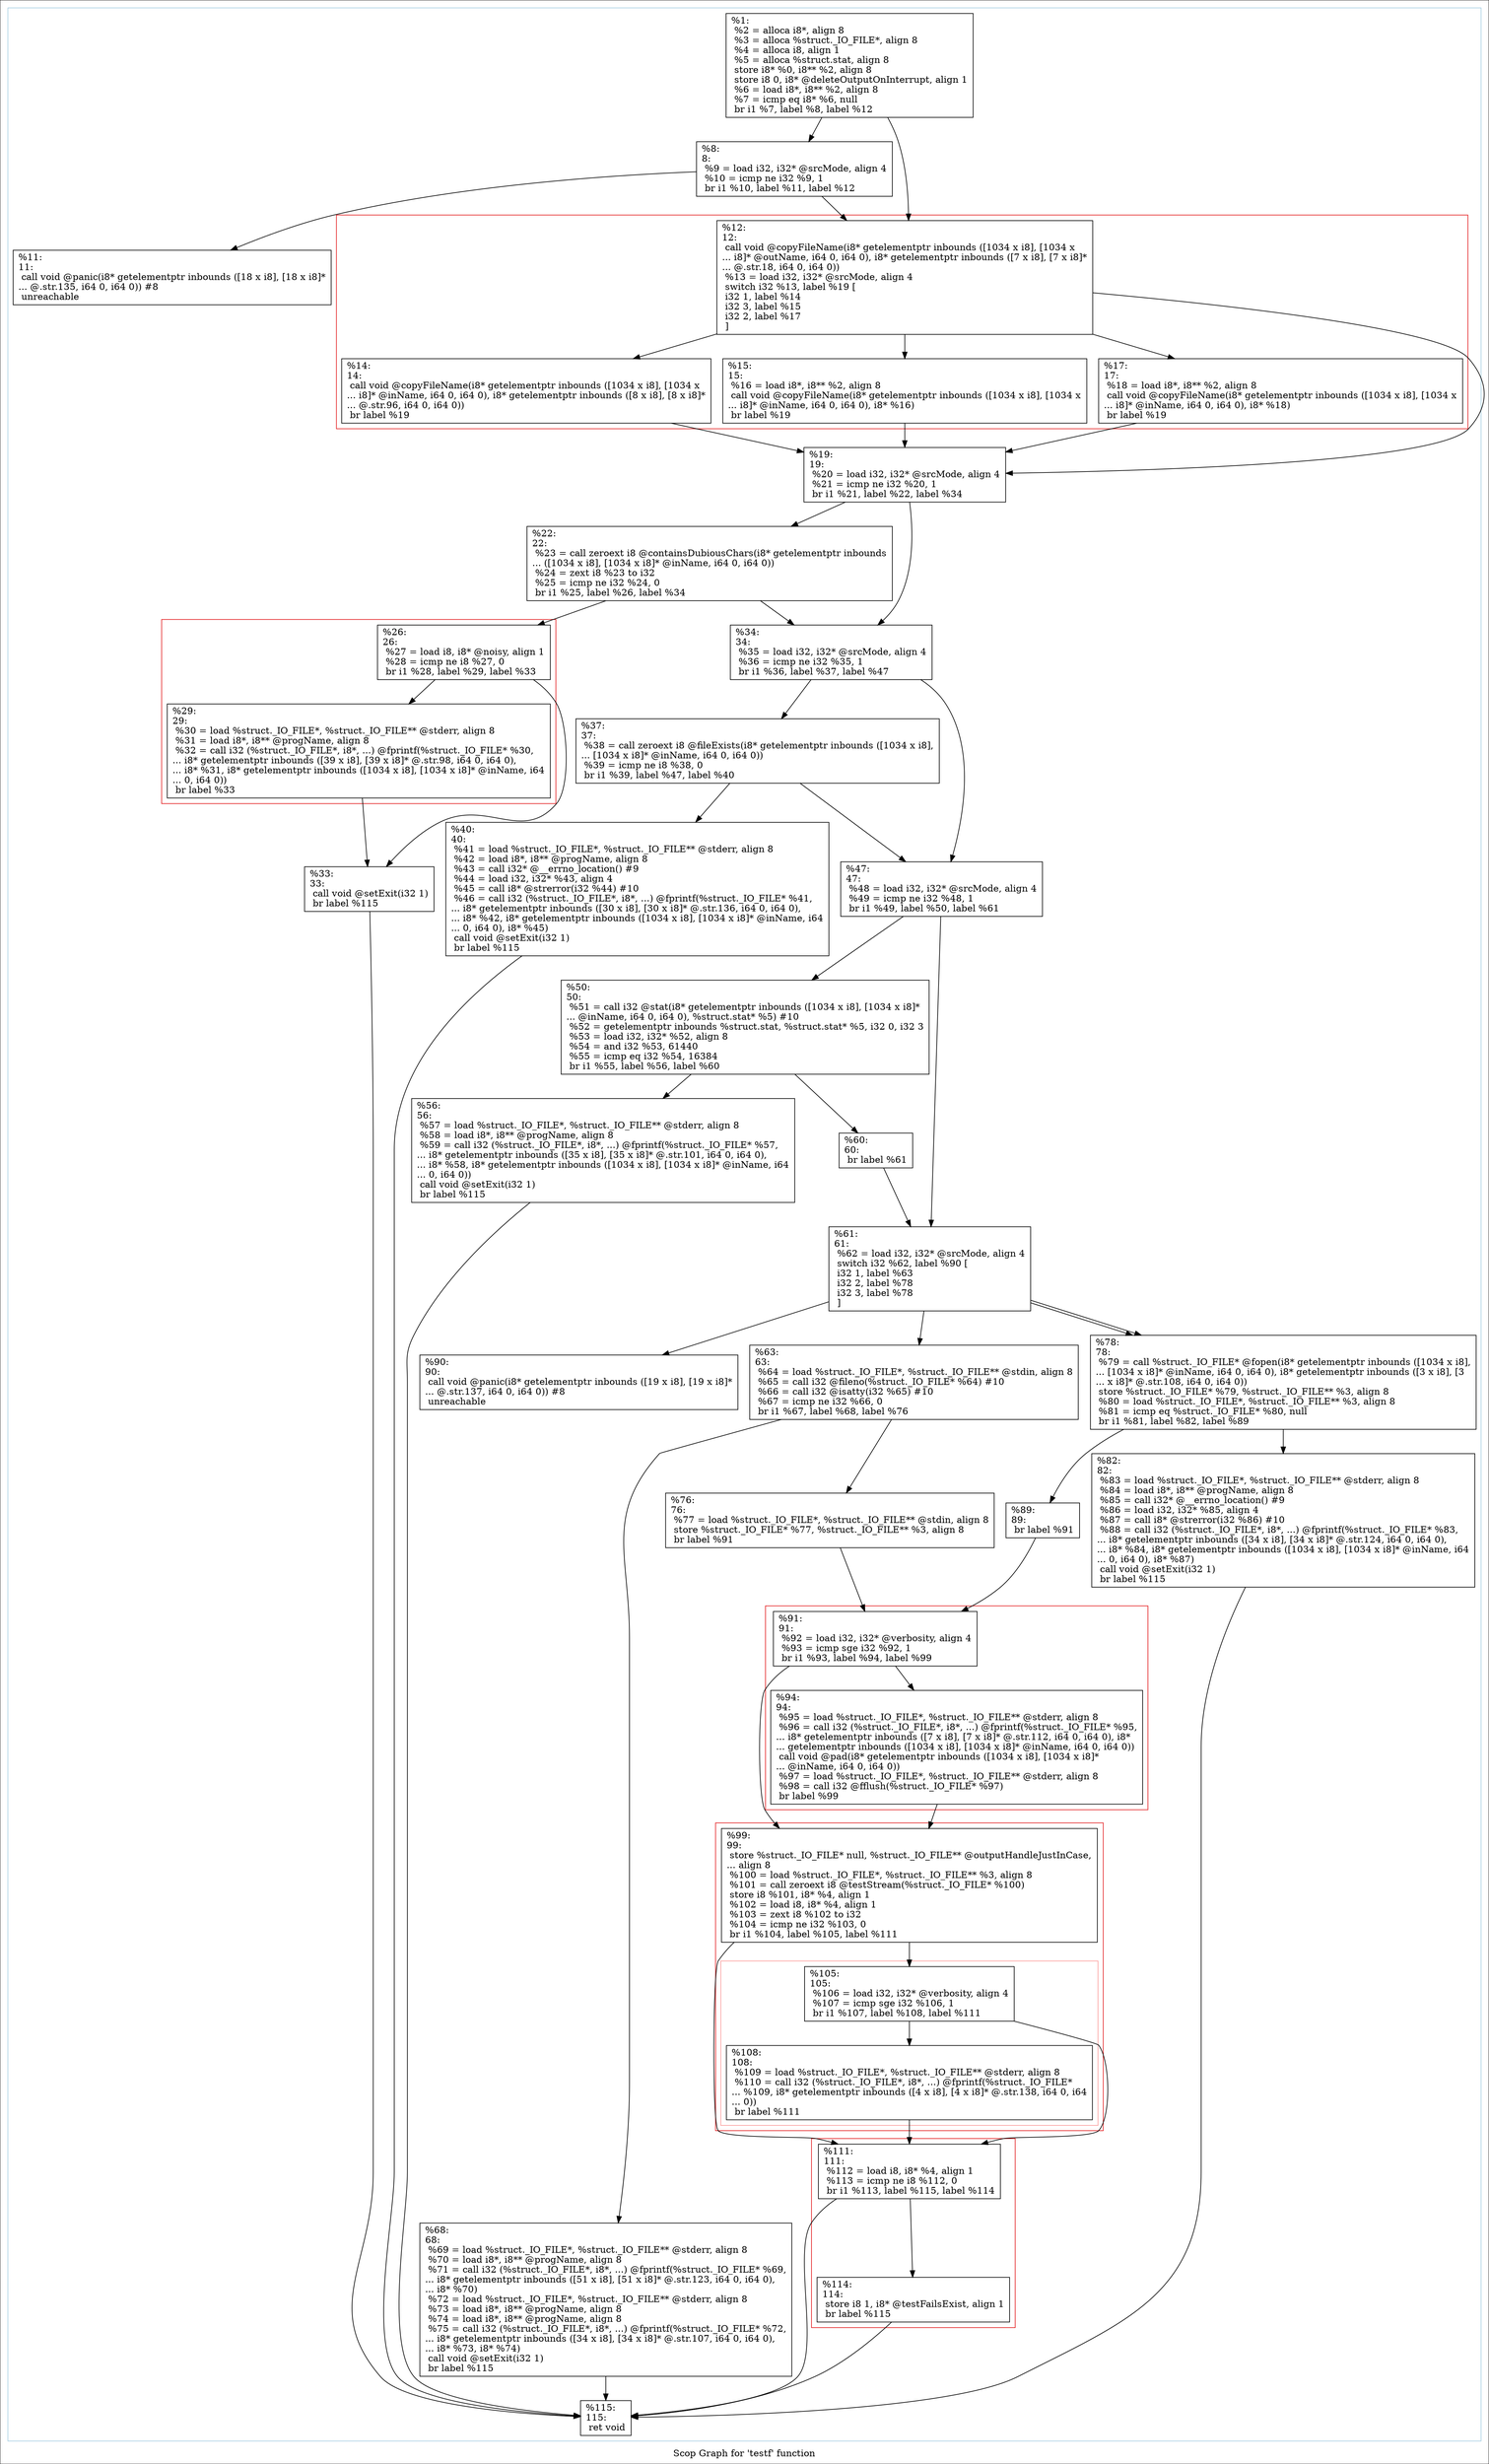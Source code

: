 digraph "Scop Graph for 'testf' function" {
	label="Scop Graph for 'testf' function";

	Node0x2806e30 [shape=record,label="{%1:\l  %2 = alloca i8*, align 8\l  %3 = alloca %struct._IO_FILE*, align 8\l  %4 = alloca i8, align 1\l  %5 = alloca %struct.stat, align 8\l  store i8* %0, i8** %2, align 8\l  store i8 0, i8* @deleteOutputOnInterrupt, align 1\l  %6 = load i8*, i8** %2, align 8\l  %7 = icmp eq i8* %6, null\l  br i1 %7, label %8, label %12\l}"];
	Node0x2806e30 -> Node0x28c8d70;
	Node0x2806e30 -> Node0x27c9d50;
	Node0x28c8d70 [shape=record,label="{%8:\l8:                                                \l  %9 = load i32, i32* @srcMode, align 4\l  %10 = icmp ne i32 %9, 1\l  br i1 %10, label %11, label %12\l}"];
	Node0x28c8d70 -> Node0x28d6190;
	Node0x28c8d70 -> Node0x27c9d50;
	Node0x28d6190 [shape=record,label="{%11:\l11:                                               \l  call void @panic(i8* getelementptr inbounds ([18 x i8], [18 x i8]*\l... @.str.135, i64 0, i64 0)) #8\l  unreachable\l}"];
	Node0x27c9d50 [shape=record,label="{%12:\l12:                                               \l  call void @copyFileName(i8* getelementptr inbounds ([1034 x i8], [1034 x\l... i8]* @outName, i64 0, i64 0), i8* getelementptr inbounds ([7 x i8], [7 x i8]*\l... @.str.18, i64 0, i64 0))\l  %13 = load i32, i32* @srcMode, align 4\l  switch i32 %13, label %19 [\l    i32 1, label %14\l    i32 3, label %15\l    i32 2, label %17\l  ]\l}"];
	Node0x27c9d50 -> Node0x2786360;
	Node0x27c9d50 -> Node0x2836510;
	Node0x27c9d50 -> Node0x2790790;
	Node0x27c9d50 -> Node0x2813df0;
	Node0x2786360 [shape=record,label="{%19:\l19:                                               \l  %20 = load i32, i32* @srcMode, align 4\l  %21 = icmp ne i32 %20, 1\l  br i1 %21, label %22, label %34\l}"];
	Node0x2786360 -> Node0x2813380;
	Node0x2786360 -> Node0x28c88b0;
	Node0x2813380 [shape=record,label="{%22:\l22:                                               \l  %23 = call zeroext i8 @containsDubiousChars(i8* getelementptr inbounds\l... ([1034 x i8], [1034 x i8]* @inName, i64 0, i64 0))\l  %24 = zext i8 %23 to i32\l  %25 = icmp ne i32 %24, 0\l  br i1 %25, label %26, label %34\l}"];
	Node0x2813380 -> Node0x258f0c0;
	Node0x2813380 -> Node0x28c88b0;
	Node0x258f0c0 [shape=record,label="{%26:\l26:                                               \l  %27 = load i8, i8* @noisy, align 1\l  %28 = icmp ne i8 %27, 0\l  br i1 %28, label %29, label %33\l}"];
	Node0x258f0c0 -> Node0x2842bd0;
	Node0x258f0c0 -> Node0x2784380;
	Node0x2842bd0 [shape=record,label="{%29:\l29:                                               \l  %30 = load %struct._IO_FILE*, %struct._IO_FILE** @stderr, align 8\l  %31 = load i8*, i8** @progName, align 8\l  %32 = call i32 (%struct._IO_FILE*, i8*, ...) @fprintf(%struct._IO_FILE* %30,\l... i8* getelementptr inbounds ([39 x i8], [39 x i8]* @.str.98, i64 0, i64 0),\l... i8* %31, i8* getelementptr inbounds ([1034 x i8], [1034 x i8]* @inName, i64\l... 0, i64 0))\l  br label %33\l}"];
	Node0x2842bd0 -> Node0x2784380;
	Node0x2784380 [shape=record,label="{%33:\l33:                                               \l  call void @setExit(i32 1)\l  br label %115\l}"];
	Node0x2784380 -> Node0x2832ac0;
	Node0x2832ac0 [shape=record,label="{%115:\l115:                                              \l  ret void\l}"];
	Node0x28c88b0 [shape=record,label="{%34:\l34:                                               \l  %35 = load i32, i32* @srcMode, align 4\l  %36 = icmp ne i32 %35, 1\l  br i1 %36, label %37, label %47\l}"];
	Node0x28c88b0 -> Node0x25f1db0;
	Node0x28c88b0 -> Node0x284fcf0;
	Node0x25f1db0 [shape=record,label="{%37:\l37:                                               \l  %38 = call zeroext i8 @fileExists(i8* getelementptr inbounds ([1034 x i8],\l... [1034 x i8]* @inName, i64 0, i64 0))\l  %39 = icmp ne i8 %38, 0\l  br i1 %39, label %47, label %40\l}"];
	Node0x25f1db0 -> Node0x284fcf0;
	Node0x25f1db0 -> Node0x286ed50;
	Node0x284fcf0 [shape=record,label="{%47:\l47:                                               \l  %48 = load i32, i32* @srcMode, align 4\l  %49 = icmp ne i32 %48, 1\l  br i1 %49, label %50, label %61\l}"];
	Node0x284fcf0 -> Node0x28c7780;
	Node0x284fcf0 -> Node0x2852160;
	Node0x28c7780 [shape=record,label="{%50:\l50:                                               \l  %51 = call i32 @stat(i8* getelementptr inbounds ([1034 x i8], [1034 x i8]*\l... @inName, i64 0, i64 0), %struct.stat* %5) #10\l  %52 = getelementptr inbounds %struct.stat, %struct.stat* %5, i32 0, i32 3\l  %53 = load i32, i32* %52, align 8\l  %54 = and i32 %53, 61440\l  %55 = icmp eq i32 %54, 16384\l  br i1 %55, label %56, label %60\l}"];
	Node0x28c7780 -> Node0x27cca40;
	Node0x28c7780 -> Node0x28db520;
	Node0x27cca40 [shape=record,label="{%56:\l56:                                               \l  %57 = load %struct._IO_FILE*, %struct._IO_FILE** @stderr, align 8\l  %58 = load i8*, i8** @progName, align 8\l  %59 = call i32 (%struct._IO_FILE*, i8*, ...) @fprintf(%struct._IO_FILE* %57,\l... i8* getelementptr inbounds ([35 x i8], [35 x i8]* @.str.101, i64 0, i64 0),\l... i8* %58, i8* getelementptr inbounds ([1034 x i8], [1034 x i8]* @inName, i64\l... 0, i64 0))\l  call void @setExit(i32 1)\l  br label %115\l}"];
	Node0x27cca40 -> Node0x2832ac0;
	Node0x28db520 [shape=record,label="{%60:\l60:                                               \l  br label %61\l}"];
	Node0x28db520 -> Node0x2852160;
	Node0x2852160 [shape=record,label="{%61:\l61:                                               \l  %62 = load i32, i32* @srcMode, align 4\l  switch i32 %62, label %90 [\l    i32 1, label %63\l    i32 2, label %78\l    i32 3, label %78\l  ]\l}"];
	Node0x2852160 -> Node0x27487b0;
	Node0x2852160 -> Node0x2542390;
	Node0x2852160 -> Node0x2679100;
	Node0x2852160 -> Node0x2679100;
	Node0x27487b0 [shape=record,label="{%90:\l90:                                               \l  call void @panic(i8* getelementptr inbounds ([19 x i8], [19 x i8]*\l... @.str.137, i64 0, i64 0)) #8\l  unreachable\l}"];
	Node0x2542390 [shape=record,label="{%63:\l63:                                               \l  %64 = load %struct._IO_FILE*, %struct._IO_FILE** @stdin, align 8\l  %65 = call i32 @fileno(%struct._IO_FILE* %64) #10\l  %66 = call i32 @isatty(i32 %65) #10\l  %67 = icmp ne i32 %66, 0\l  br i1 %67, label %68, label %76\l}"];
	Node0x2542390 -> Node0x27db4a0;
	Node0x2542390 -> Node0x28154c0;
	Node0x27db4a0 [shape=record,label="{%68:\l68:                                               \l  %69 = load %struct._IO_FILE*, %struct._IO_FILE** @stderr, align 8\l  %70 = load i8*, i8** @progName, align 8\l  %71 = call i32 (%struct._IO_FILE*, i8*, ...) @fprintf(%struct._IO_FILE* %69,\l... i8* getelementptr inbounds ([51 x i8], [51 x i8]* @.str.123, i64 0, i64 0),\l... i8* %70)\l  %72 = load %struct._IO_FILE*, %struct._IO_FILE** @stderr, align 8\l  %73 = load i8*, i8** @progName, align 8\l  %74 = load i8*, i8** @progName, align 8\l  %75 = call i32 (%struct._IO_FILE*, i8*, ...) @fprintf(%struct._IO_FILE* %72,\l... i8* getelementptr inbounds ([34 x i8], [34 x i8]* @.str.107, i64 0, i64 0),\l... i8* %73, i8* %74)\l  call void @setExit(i32 1)\l  br label %115\l}"];
	Node0x27db4a0 -> Node0x2832ac0;
	Node0x28154c0 [shape=record,label="{%76:\l76:                                               \l  %77 = load %struct._IO_FILE*, %struct._IO_FILE** @stdin, align 8\l  store %struct._IO_FILE* %77, %struct._IO_FILE** %3, align 8\l  br label %91\l}"];
	Node0x28154c0 -> Node0x26487c0;
	Node0x26487c0 [shape=record,label="{%91:\l91:                                               \l  %92 = load i32, i32* @verbosity, align 4\l  %93 = icmp sge i32 %92, 1\l  br i1 %93, label %94, label %99\l}"];
	Node0x26487c0 -> Node0x2599610;
	Node0x26487c0 -> Node0x27ccb90;
	Node0x2599610 [shape=record,label="{%94:\l94:                                               \l  %95 = load %struct._IO_FILE*, %struct._IO_FILE** @stderr, align 8\l  %96 = call i32 (%struct._IO_FILE*, i8*, ...) @fprintf(%struct._IO_FILE* %95,\l... i8* getelementptr inbounds ([7 x i8], [7 x i8]* @.str.112, i64 0, i64 0), i8*\l... getelementptr inbounds ([1034 x i8], [1034 x i8]* @inName, i64 0, i64 0))\l  call void @pad(i8* getelementptr inbounds ([1034 x i8], [1034 x i8]*\l... @inName, i64 0, i64 0))\l  %97 = load %struct._IO_FILE*, %struct._IO_FILE** @stderr, align 8\l  %98 = call i32 @fflush(%struct._IO_FILE* %97)\l  br label %99\l}"];
	Node0x2599610 -> Node0x27ccb90;
	Node0x27ccb90 [shape=record,label="{%99:\l99:                                               \l  store %struct._IO_FILE* null, %struct._IO_FILE** @outputHandleJustInCase,\l... align 8\l  %100 = load %struct._IO_FILE*, %struct._IO_FILE** %3, align 8\l  %101 = call zeroext i8 @testStream(%struct._IO_FILE* %100)\l  store i8 %101, i8* %4, align 1\l  %102 = load i8, i8* %4, align 1\l  %103 = zext i8 %102 to i32\l  %104 = icmp ne i32 %103, 0\l  br i1 %104, label %105, label %111\l}"];
	Node0x27ccb90 -> Node0x26a1920;
	Node0x27ccb90 -> Node0x2972e90;
	Node0x26a1920 [shape=record,label="{%105:\l105:                                              \l  %106 = load i32, i32* @verbosity, align 4\l  %107 = icmp sge i32 %106, 1\l  br i1 %107, label %108, label %111\l}"];
	Node0x26a1920 -> Node0x28503c0;
	Node0x26a1920 -> Node0x2972e90;
	Node0x28503c0 [shape=record,label="{%108:\l108:                                              \l  %109 = load %struct._IO_FILE*, %struct._IO_FILE** @stderr, align 8\l  %110 = call i32 (%struct._IO_FILE*, i8*, ...) @fprintf(%struct._IO_FILE*\l... %109, i8* getelementptr inbounds ([4 x i8], [4 x i8]* @.str.138, i64 0, i64\l... 0))\l  br label %111\l}"];
	Node0x28503c0 -> Node0x2972e90;
	Node0x2972e90 [shape=record,label="{%111:\l111:                                              \l  %112 = load i8, i8* %4, align 1\l  %113 = icmp ne i8 %112, 0\l  br i1 %113, label %115, label %114\l}"];
	Node0x2972e90 -> Node0x2832ac0;
	Node0x2972e90 -> Node0x259a450;
	Node0x259a450 [shape=record,label="{%114:\l114:                                              \l  store i8 1, i8* @testFailsExist, align 1\l  br label %115\l}"];
	Node0x259a450 -> Node0x2832ac0;
	Node0x2679100 [shape=record,label="{%78:\l78:                                               \l  %79 = call %struct._IO_FILE* @fopen(i8* getelementptr inbounds ([1034 x i8],\l... [1034 x i8]* @inName, i64 0, i64 0), i8* getelementptr inbounds ([3 x i8], [3\l... x i8]* @.str.108, i64 0, i64 0))\l  store %struct._IO_FILE* %79, %struct._IO_FILE** %3, align 8\l  %80 = load %struct._IO_FILE*, %struct._IO_FILE** %3, align 8\l  %81 = icmp eq %struct._IO_FILE* %80, null\l  br i1 %81, label %82, label %89\l}"];
	Node0x2679100 -> Node0x2820cb0;
	Node0x2679100 -> Node0x26027f0;
	Node0x2820cb0 [shape=record,label="{%82:\l82:                                               \l  %83 = load %struct._IO_FILE*, %struct._IO_FILE** @stderr, align 8\l  %84 = load i8*, i8** @progName, align 8\l  %85 = call i32* @__errno_location() #9\l  %86 = load i32, i32* %85, align 4\l  %87 = call i8* @strerror(i32 %86) #10\l  %88 = call i32 (%struct._IO_FILE*, i8*, ...) @fprintf(%struct._IO_FILE* %83,\l... i8* getelementptr inbounds ([34 x i8], [34 x i8]* @.str.124, i64 0, i64 0),\l... i8* %84, i8* getelementptr inbounds ([1034 x i8], [1034 x i8]* @inName, i64\l... 0, i64 0), i8* %87)\l  call void @setExit(i32 1)\l  br label %115\l}"];
	Node0x2820cb0 -> Node0x2832ac0;
	Node0x26027f0 [shape=record,label="{%89:\l89:                                               \l  br label %91\l}"];
	Node0x26027f0 -> Node0x26487c0;
	Node0x286ed50 [shape=record,label="{%40:\l40:                                               \l  %41 = load %struct._IO_FILE*, %struct._IO_FILE** @stderr, align 8\l  %42 = load i8*, i8** @progName, align 8\l  %43 = call i32* @__errno_location() #9\l  %44 = load i32, i32* %43, align 4\l  %45 = call i8* @strerror(i32 %44) #10\l  %46 = call i32 (%struct._IO_FILE*, i8*, ...) @fprintf(%struct._IO_FILE* %41,\l... i8* getelementptr inbounds ([30 x i8], [30 x i8]* @.str.136, i64 0, i64 0),\l... i8* %42, i8* getelementptr inbounds ([1034 x i8], [1034 x i8]* @inName, i64\l... 0, i64 0), i8* %45)\l  call void @setExit(i32 1)\l  br label %115\l}"];
	Node0x286ed50 -> Node0x2832ac0;
	Node0x2836510 [shape=record,label="{%14:\l14:                                               \l  call void @copyFileName(i8* getelementptr inbounds ([1034 x i8], [1034 x\l... i8]* @inName, i64 0, i64 0), i8* getelementptr inbounds ([8 x i8], [8 x i8]*\l... @.str.96, i64 0, i64 0))\l  br label %19\l}"];
	Node0x2836510 -> Node0x2786360;
	Node0x2790790 [shape=record,label="{%15:\l15:                                               \l  %16 = load i8*, i8** %2, align 8\l  call void @copyFileName(i8* getelementptr inbounds ([1034 x i8], [1034 x\l... i8]* @inName, i64 0, i64 0), i8* %16)\l  br label %19\l}"];
	Node0x2790790 -> Node0x2786360;
	Node0x2813df0 [shape=record,label="{%17:\l17:                                               \l  %18 = load i8*, i8** %2, align 8\l  call void @copyFileName(i8* getelementptr inbounds ([1034 x i8], [1034 x\l... i8]* @inName, i64 0, i64 0), i8* %18)\l  br label %19\l}"];
	Node0x2813df0 -> Node0x2786360;
	colorscheme = "paired12"
        subgraph cluster_0x258c260 {
          label = "";
          style = solid;
          color = 1
          subgraph cluster_0x254d8e0 {
            label = "";
            style = solid;
            color = 6
            Node0x27c9d50;
            Node0x2836510;
            Node0x2790790;
            Node0x2813df0;
          }
          subgraph cluster_0x2912520 {
            label = "";
            style = solid;
            color = 6
            Node0x258f0c0;
            Node0x2842bd0;
          }
          subgraph cluster_0x254d860 {
            label = "";
            style = solid;
            color = 6
            Node0x26487c0;
            Node0x2599610;
          }
          subgraph cluster_0x29125a0 {
            label = "";
            style = solid;
            color = 6
            subgraph cluster_0x28f0900 {
              label = "";
              style = solid;
              color = 5
              Node0x26a1920;
              Node0x28503c0;
            }
            Node0x27ccb90;
          }
          subgraph cluster_0x254e180 {
            label = "";
            style = solid;
            color = 6
            Node0x2972e90;
            Node0x259a450;
          }
          Node0x2806e30;
          Node0x28c8d70;
          Node0x28d6190;
          Node0x2786360;
          Node0x2813380;
          Node0x2784380;
          Node0x2832ac0;
          Node0x28c88b0;
          Node0x25f1db0;
          Node0x284fcf0;
          Node0x28c7780;
          Node0x27cca40;
          Node0x28db520;
          Node0x2852160;
          Node0x27487b0;
          Node0x2542390;
          Node0x27db4a0;
          Node0x28154c0;
          Node0x2679100;
          Node0x2820cb0;
          Node0x26027f0;
          Node0x286ed50;
        }
}
